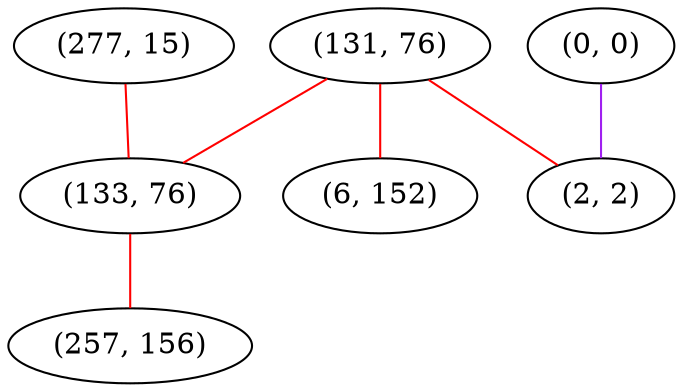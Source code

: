 graph "" {
"(277, 15)";
"(131, 76)";
"(133, 76)";
"(0, 0)";
"(6, 152)";
"(257, 156)";
"(2, 2)";
"(277, 15)" -- "(133, 76)"  [color=red, key=0, weight=1];
"(131, 76)" -- "(133, 76)"  [color=red, key=0, weight=1];
"(131, 76)" -- "(6, 152)"  [color=red, key=0, weight=1];
"(131, 76)" -- "(2, 2)"  [color=red, key=0, weight=1];
"(133, 76)" -- "(257, 156)"  [color=red, key=0, weight=1];
"(0, 0)" -- "(2, 2)"  [color=purple, key=0, weight=4];
}

